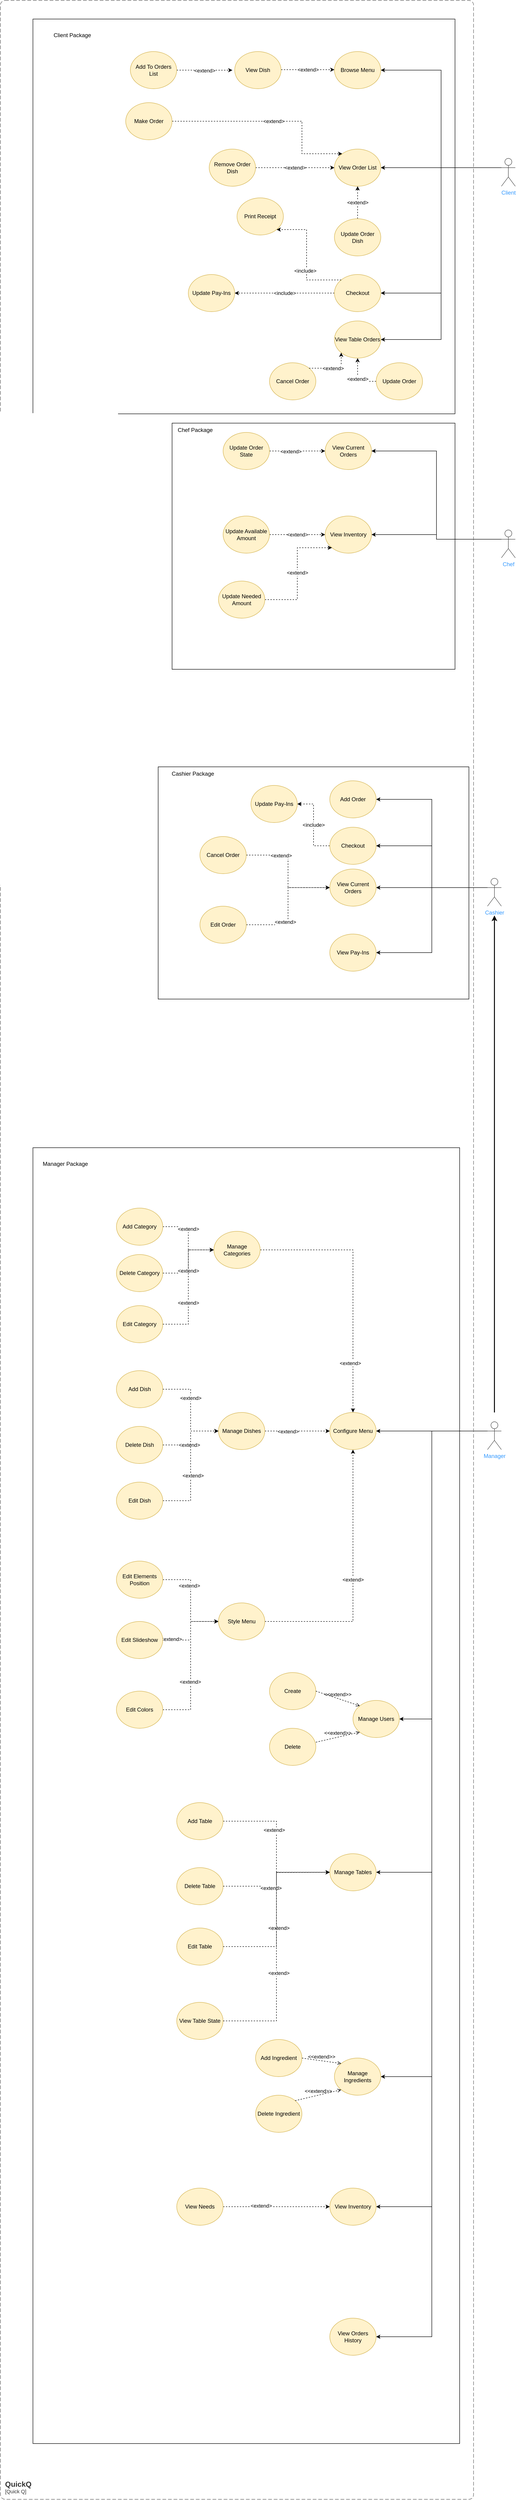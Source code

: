 <mxfile version="20.3.0" type="device"><diagram id="GGlXdn64GFRb3IZstyNL" name="Page-1"><mxGraphModel dx="2333" dy="3116" grid="1" gridSize="10" guides="1" tooltips="1" connect="1" arrows="1" fold="1" page="1" pageScale="1" pageWidth="850" pageHeight="1100" math="0" shadow="0"><root><mxCell id="0"/><mxCell id="1" parent="0"/><mxCell id="WwLU_MZluaqTvrNwPhHL-13" value="" style="rounded=0;whiteSpace=wrap;html=1;fillColor=#FFFFFF;gradientColor=none;" parent="1" vertex="1"><mxGeometry x="-380" y="-1820" width="910" height="850" as="geometry"/></mxCell><mxCell id="WwLU_MZluaqTvrNwPhHL-9" value="" style="rounded=0;whiteSpace=wrap;html=1;fillColor=#FFFFFF;gradientColor=none;" parent="1" vertex="1"><mxGeometry x="-80" y="-950" width="610" height="530" as="geometry"/></mxCell><mxCell id="WwLU_MZluaqTvrNwPhHL-7" value="" style="rounded=0;whiteSpace=wrap;html=1;fillColor=#FFFFFF;gradientColor=none;" parent="1" vertex="1"><mxGeometry x="-110" y="-210" width="670" height="500" as="geometry"/></mxCell><mxCell id="WwLU_MZluaqTvrNwPhHL-5" value="" style="rounded=0;whiteSpace=wrap;html=1;fillColor=#FFFFFF;gradientColor=none;" parent="1" vertex="1"><mxGeometry x="-380" y="610" width="920" height="2790" as="geometry"/></mxCell><mxCell id="jum-8sFKxYd1eR3w8ozA-5" style="edgeStyle=orthogonalEdgeStyle;rounded=0;orthogonalLoop=1;jettySize=auto;html=1;exitX=0;exitY=0.333;exitDx=0;exitDy=0;exitPerimeter=0;entryX=1;entryY=0.5;entryDx=0;entryDy=0;" parent="1" source="jum-8sFKxYd1eR3w8ozA-2" target="jum-8sFKxYd1eR3w8ozA-3" edge="1"><mxGeometry relative="1" as="geometry"/></mxCell><mxCell id="jum-8sFKxYd1eR3w8ozA-10" style="edgeStyle=orthogonalEdgeStyle;rounded=0;orthogonalLoop=1;jettySize=auto;html=1;exitX=0;exitY=0.333;exitDx=0;exitDy=0;exitPerimeter=0;fontColor=#000000;" parent="1" source="jum-8sFKxYd1eR3w8ozA-2" target="jum-8sFKxYd1eR3w8ozA-9" edge="1"><mxGeometry relative="1" as="geometry"><Array as="points"><mxPoint x="480" y="50"/><mxPoint x="480" y="190"/></Array></mxGeometry></mxCell><mxCell id="jum-8sFKxYd1eR3w8ozA-27" style="edgeStyle=orthogonalEdgeStyle;rounded=0;orthogonalLoop=1;jettySize=auto;html=1;exitX=0;exitY=0.333;exitDx=0;exitDy=0;exitPerimeter=0;entryX=1;entryY=0.5;entryDx=0;entryDy=0;fontColor=#000000;" parent="1" source="jum-8sFKxYd1eR3w8ozA-2" target="jum-8sFKxYd1eR3w8ozA-26" edge="1"><mxGeometry relative="1" as="geometry"><Array as="points"><mxPoint x="480" y="50"/><mxPoint x="480" y="-140"/></Array></mxGeometry></mxCell><mxCell id="ZQsWZpce4qvZl6UxC3JB-2" style="edgeStyle=orthogonalEdgeStyle;rounded=0;orthogonalLoop=1;jettySize=auto;html=1;exitX=0;exitY=0.333;exitDx=0;exitDy=0;exitPerimeter=0;entryX=1;entryY=0.5;entryDx=0;entryDy=0;" parent="1" source="jum-8sFKxYd1eR3w8ozA-2" target="ZQsWZpce4qvZl6UxC3JB-1" edge="1"><mxGeometry relative="1" as="geometry"/></mxCell><mxCell id="jum-8sFKxYd1eR3w8ozA-2" value="Cashier" style="shape=umlActor;verticalLabelPosition=bottom;verticalAlign=top;html=1;outlineConnect=0;fontColor=#3399FF;strokeColor=#4D4D4D;" parent="1" vertex="1"><mxGeometry x="600" y="30" width="30" height="60" as="geometry"/></mxCell><mxCell id="jum-8sFKxYd1eR3w8ozA-3" value="View Current Orders" style="ellipse;whiteSpace=wrap;html=1;fillColor=#fff2cc;strokeColor=#d6b656;fontColor=#000000;" parent="1" vertex="1"><mxGeometry x="260" y="10" width="100" height="80" as="geometry"/></mxCell><mxCell id="jum-8sFKxYd1eR3w8ozA-9" value="View Pay-Ins" style="ellipse;whiteSpace=wrap;html=1;fillColor=#fff2cc;strokeColor=#d6b656;fontColor=#000000;" parent="1" vertex="1"><mxGeometry x="260" y="150" width="100" height="80" as="geometry"/></mxCell><mxCell id="jum-8sFKxYd1eR3w8ozA-21" style="edgeStyle=orthogonalEdgeStyle;rounded=0;orthogonalLoop=1;jettySize=auto;html=1;exitX=1;exitY=0.5;exitDx=0;exitDy=0;dashed=1;fontColor=#3399FF;" parent="1" source="jum-8sFKxYd1eR3w8ozA-20" target="jum-8sFKxYd1eR3w8ozA-3" edge="1"><mxGeometry relative="1" as="geometry"/></mxCell><mxCell id="jum-8sFKxYd1eR3w8ozA-22" value="&amp;lt;extend&amp;gt;" style="edgeLabel;html=1;align=center;verticalAlign=middle;resizable=0;points=[];fontColor=#000000;" parent="jum-8sFKxYd1eR3w8ozA-21" vertex="1" connectable="0"><mxGeometry x="-0.278" y="5" relative="1" as="geometry"><mxPoint x="-20" as="offset"/></mxGeometry></mxCell><mxCell id="jum-8sFKxYd1eR3w8ozA-20" value="Cancel Order" style="ellipse;whiteSpace=wrap;html=1;fillColor=#fff2cc;strokeColor=#d6b656;fontColor=#000000;" parent="1" vertex="1"><mxGeometry x="-20" y="-60" width="100" height="80" as="geometry"/></mxCell><mxCell id="jum-8sFKxYd1eR3w8ozA-24" style="edgeStyle=orthogonalEdgeStyle;rounded=0;orthogonalLoop=1;jettySize=auto;html=1;exitX=1;exitY=0.5;exitDx=0;exitDy=0;entryX=0;entryY=0.5;entryDx=0;entryDy=0;dashed=1;fontColor=#000000;" parent="1" source="jum-8sFKxYd1eR3w8ozA-23" target="jum-8sFKxYd1eR3w8ozA-3" edge="1"><mxGeometry relative="1" as="geometry"/></mxCell><mxCell id="jum-8sFKxYd1eR3w8ozA-23" value="Edit Order" style="ellipse;whiteSpace=wrap;html=1;fillColor=#fff2cc;strokeColor=#d6b656;fontColor=#000000;" parent="1" vertex="1"><mxGeometry x="-20" y="90" width="100" height="80" as="geometry"/></mxCell><mxCell id="jum-8sFKxYd1eR3w8ozA-25" value="&amp;lt;extend&amp;gt;" style="edgeLabel;html=1;align=center;verticalAlign=middle;resizable=0;points=[];fontColor=#000000;" parent="1" vertex="1" connectable="0"><mxGeometry x="155" y="70" as="geometry"><mxPoint x="9" y="54" as="offset"/></mxGeometry></mxCell><mxCell id="jum-8sFKxYd1eR3w8ozA-26" value="Add Order" style="ellipse;whiteSpace=wrap;html=1;fillColor=#fff2cc;strokeColor=#d6b656;fontColor=#000000;" parent="1" vertex="1"><mxGeometry x="260" y="-180" width="100" height="80" as="geometry"/></mxCell><mxCell id="jum-8sFKxYd1eR3w8ozA-86" style="edgeStyle=orthogonalEdgeStyle;rounded=0;orthogonalLoop=1;jettySize=auto;html=1;fontColor=#000000;strokeWidth=2;" parent="1" edge="1"><mxGeometry relative="1" as="geometry"><mxPoint x="615" y="110" as="targetPoint"/><mxPoint x="615" y="1180" as="sourcePoint"/></mxGeometry></mxCell><mxCell id="5KErLPdVP8ReW7ZGvrdc-68" style="edgeStyle=orthogonalEdgeStyle;rounded=0;orthogonalLoop=1;jettySize=auto;html=1;exitX=0;exitY=0.333;exitDx=0;exitDy=0;exitPerimeter=0;entryX=1;entryY=0.5;entryDx=0;entryDy=0;" parent="1" source="jum-8sFKxYd1eR3w8ozA-72" target="5KErLPdVP8ReW7ZGvrdc-1" edge="1"><mxGeometry relative="1" as="geometry"/></mxCell><mxCell id="MAP9ugzPwizy4Z15jcOb-13" style="edgeStyle=orthogonalEdgeStyle;rounded=0;orthogonalLoop=1;jettySize=auto;html=1;exitX=0;exitY=0.333;exitDx=0;exitDy=0;exitPerimeter=0;entryX=1;entryY=0.5;entryDx=0;entryDy=0;strokeWidth=1;" parent="1" source="jum-8sFKxYd1eR3w8ozA-72" target="MAP9ugzPwizy4Z15jcOb-1" edge="1"><mxGeometry relative="1" as="geometry"/></mxCell><mxCell id="7p4SCDjq-cVQXdKuNtYs-31" style="edgeStyle=orthogonalEdgeStyle;rounded=0;orthogonalLoop=1;jettySize=auto;html=1;exitX=0;exitY=0.333;exitDx=0;exitDy=0;exitPerimeter=0;entryX=1;entryY=0.5;entryDx=0;entryDy=0;strokeWidth=1;" parent="1" source="jum-8sFKxYd1eR3w8ozA-72" target="7p4SCDjq-cVQXdKuNtYs-30" edge="1"><mxGeometry relative="1" as="geometry"/></mxCell><mxCell id="7p4SCDjq-cVQXdKuNtYs-44" style="edgeStyle=orthogonalEdgeStyle;rounded=0;orthogonalLoop=1;jettySize=auto;html=1;exitX=0;exitY=0.333;exitDx=0;exitDy=0;exitPerimeter=0;entryX=1;entryY=0.5;entryDx=0;entryDy=0;strokeWidth=1;" parent="1" source="jum-8sFKxYd1eR3w8ozA-72" target="7p4SCDjq-cVQXdKuNtYs-43" edge="1"><mxGeometry relative="1" as="geometry"/></mxCell><mxCell id="7RV6deQIh257f3K097D4-4" style="edgeStyle=orthogonalEdgeStyle;rounded=0;orthogonalLoop=1;jettySize=auto;html=1;exitX=0;exitY=0.333;exitDx=0;exitDy=0;exitPerimeter=0;entryX=1;entryY=0.5;entryDx=0;entryDy=0;" parent="1" source="jum-8sFKxYd1eR3w8ozA-72" target="7RV6deQIh257f3K097D4-1" edge="1"><mxGeometry relative="1" as="geometry"><Array as="points"><mxPoint x="480" y="1220"/><mxPoint x="480" y="1840"/></Array></mxGeometry></mxCell><mxCell id="mv-gU7e_ohFEfas5fL80-2" style="edgeStyle=orthogonalEdgeStyle;rounded=0;orthogonalLoop=1;jettySize=auto;html=1;exitX=0;exitY=0.333;exitDx=0;exitDy=0;exitPerimeter=0;entryX=1;entryY=0.5;entryDx=0;entryDy=0;" parent="1" source="jum-8sFKxYd1eR3w8ozA-72" target="mv-gU7e_ohFEfas5fL80-1" edge="1"><mxGeometry relative="1" as="geometry"><Array as="points"><mxPoint x="480" y="1220"/><mxPoint x="480" y="2610"/></Array></mxGeometry></mxCell><mxCell id="jum-8sFKxYd1eR3w8ozA-72" value="Manager" style="shape=umlActor;verticalLabelPosition=bottom;verticalAlign=top;html=1;outlineConnect=0;fontColor=#3399FF;strokeColor=#4D4D4D;" parent="1" vertex="1"><mxGeometry x="600" y="1200" width="30" height="60" as="geometry"/></mxCell><mxCell id="5KErLPdVP8ReW7ZGvrdc-1" value="Configure Menu" style="ellipse;whiteSpace=wrap;html=1;fillColor=#fff2cc;strokeColor=#d6b656;fontColor=#000000;" parent="1" vertex="1"><mxGeometry x="260" y="1180" width="100" height="80" as="geometry"/></mxCell><mxCell id="5KErLPdVP8ReW7ZGvrdc-71" style="edgeStyle=orthogonalEdgeStyle;rounded=0;orthogonalLoop=1;jettySize=auto;html=1;exitX=1;exitY=0.5;exitDx=0;exitDy=0;entryX=0.5;entryY=0;entryDx=0;entryDy=0;dashed=1;" parent="1" source="5KErLPdVP8ReW7ZGvrdc-3" target="5KErLPdVP8ReW7ZGvrdc-1" edge="1"><mxGeometry relative="1" as="geometry"/></mxCell><mxCell id="5KErLPdVP8ReW7ZGvrdc-73" value="&amp;lt;extend&amp;gt;" style="edgeLabel;html=1;align=center;verticalAlign=middle;resizable=0;points=[];" parent="5KErLPdVP8ReW7ZGvrdc-71" vertex="1" connectable="0"><mxGeometry x="0.616" y="-6" relative="1" as="geometry"><mxPoint y="-1" as="offset"/></mxGeometry></mxCell><mxCell id="5KErLPdVP8ReW7ZGvrdc-3" value="Manage Categories" style="ellipse;whiteSpace=wrap;html=1;fillColor=#fff2cc;strokeColor=#d6b656;fontColor=#000000;" parent="1" vertex="1"><mxGeometry x="10" y="790" width="100" height="80" as="geometry"/></mxCell><mxCell id="5KErLPdVP8ReW7ZGvrdc-13" style="edgeStyle=orthogonalEdgeStyle;rounded=0;orthogonalLoop=1;jettySize=auto;html=1;exitX=1;exitY=0.5;exitDx=0;exitDy=0;dashed=1;" parent="1" source="5KErLPdVP8ReW7ZGvrdc-7" target="5KErLPdVP8ReW7ZGvrdc-3" edge="1"><mxGeometry relative="1" as="geometry"/></mxCell><mxCell id="5KErLPdVP8ReW7ZGvrdc-14" value="&amp;lt;extend&amp;gt;" style="edgeLabel;html=1;align=center;verticalAlign=middle;resizable=0;points=[];" parent="5KErLPdVP8ReW7ZGvrdc-13" vertex="1" connectable="0"><mxGeometry x="-0.247" relative="1" as="geometry"><mxPoint as="offset"/></mxGeometry></mxCell><mxCell id="5KErLPdVP8ReW7ZGvrdc-7" value="Add Category" style="ellipse;whiteSpace=wrap;html=1;fillColor=#fff2cc;strokeColor=#d6b656;fontColor=#000000;" parent="1" vertex="1"><mxGeometry x="-200" y="740" width="100" height="80" as="geometry"/></mxCell><mxCell id="5KErLPdVP8ReW7ZGvrdc-8" value="Delete Category" style="ellipse;whiteSpace=wrap;html=1;fillColor=#fff2cc;strokeColor=#d6b656;fontColor=#000000;" parent="1" vertex="1"><mxGeometry x="-200" y="840" width="100" height="80" as="geometry"/></mxCell><mxCell id="5KErLPdVP8ReW7ZGvrdc-10" value="Edit Category" style="ellipse;whiteSpace=wrap;html=1;fillColor=#fff2cc;strokeColor=#d6b656;fontColor=#000000;" parent="1" vertex="1"><mxGeometry x="-200" y="950" width="100" height="80" as="geometry"/></mxCell><mxCell id="5KErLPdVP8ReW7ZGvrdc-15" style="edgeStyle=orthogonalEdgeStyle;rounded=0;orthogonalLoop=1;jettySize=auto;html=1;exitX=1;exitY=0.5;exitDx=0;exitDy=0;dashed=1;entryX=0;entryY=0.5;entryDx=0;entryDy=0;" parent="1" source="5KErLPdVP8ReW7ZGvrdc-8" target="5KErLPdVP8ReW7ZGvrdc-3" edge="1"><mxGeometry relative="1" as="geometry"><mxPoint x="-90" y="790" as="sourcePoint"/><mxPoint x="20" y="840" as="targetPoint"/></mxGeometry></mxCell><mxCell id="5KErLPdVP8ReW7ZGvrdc-16" value="&amp;lt;extend&amp;gt;" style="edgeLabel;html=1;align=center;verticalAlign=middle;resizable=0;points=[];" parent="5KErLPdVP8ReW7ZGvrdc-15" vertex="1" connectable="0"><mxGeometry x="-0.247" relative="1" as="geometry"><mxPoint as="offset"/></mxGeometry></mxCell><mxCell id="5KErLPdVP8ReW7ZGvrdc-18" style="edgeStyle=orthogonalEdgeStyle;rounded=0;orthogonalLoop=1;jettySize=auto;html=1;exitX=1;exitY=0.5;exitDx=0;exitDy=0;dashed=1;entryX=0;entryY=0.5;entryDx=0;entryDy=0;" parent="1" source="5KErLPdVP8ReW7ZGvrdc-10" target="5KErLPdVP8ReW7ZGvrdc-3" edge="1"><mxGeometry relative="1" as="geometry"><mxPoint x="-90" y="890" as="sourcePoint"/><mxPoint x="20" y="840" as="targetPoint"/></mxGeometry></mxCell><mxCell id="5KErLPdVP8ReW7ZGvrdc-19" value="&amp;lt;extend&amp;gt;" style="edgeLabel;html=1;align=center;verticalAlign=middle;resizable=0;points=[];" parent="5KErLPdVP8ReW7ZGvrdc-18" vertex="1" connectable="0"><mxGeometry x="-0.247" relative="1" as="geometry"><mxPoint as="offset"/></mxGeometry></mxCell><mxCell id="5KErLPdVP8ReW7ZGvrdc-72" style="edgeStyle=orthogonalEdgeStyle;rounded=0;orthogonalLoop=1;jettySize=auto;html=1;exitX=1;exitY=0.5;exitDx=0;exitDy=0;entryX=0;entryY=0.5;entryDx=0;entryDy=0;dashed=1;" parent="1" source="5KErLPdVP8ReW7ZGvrdc-20" target="5KErLPdVP8ReW7ZGvrdc-1" edge="1"><mxGeometry relative="1" as="geometry"/></mxCell><mxCell id="5KErLPdVP8ReW7ZGvrdc-74" value="&amp;lt;extend&amp;gt;" style="edgeLabel;html=1;align=center;verticalAlign=middle;resizable=0;points=[];" parent="5KErLPdVP8ReW7ZGvrdc-72" vertex="1" connectable="0"><mxGeometry x="-0.271" y="-1" relative="1" as="geometry"><mxPoint x="-1" as="offset"/></mxGeometry></mxCell><mxCell id="5KErLPdVP8ReW7ZGvrdc-20" value="Manage Dishes" style="ellipse;whiteSpace=wrap;html=1;fillColor=#fff2cc;strokeColor=#d6b656;fontColor=#000000;" parent="1" vertex="1"><mxGeometry x="20" y="1180" width="100" height="80" as="geometry"/></mxCell><mxCell id="5KErLPdVP8ReW7ZGvrdc-24" value="Add Dish" style="ellipse;whiteSpace=wrap;html=1;fillColor=#fff2cc;strokeColor=#d6b656;fontColor=#000000;" parent="1" vertex="1"><mxGeometry x="-200" y="1090" width="100" height="80" as="geometry"/></mxCell><mxCell id="5KErLPdVP8ReW7ZGvrdc-26" style="edgeStyle=orthogonalEdgeStyle;rounded=0;orthogonalLoop=1;jettySize=auto;html=1;dashed=1;entryX=0;entryY=0.5;entryDx=0;entryDy=0;" parent="1" source="5KErLPdVP8ReW7ZGvrdc-24" target="5KErLPdVP8ReW7ZGvrdc-20" edge="1"><mxGeometry relative="1" as="geometry"><mxPoint x="-90" y="1000" as="sourcePoint"/><mxPoint x="20" y="840" as="targetPoint"/></mxGeometry></mxCell><mxCell id="5KErLPdVP8ReW7ZGvrdc-27" value="&amp;lt;extend&amp;gt;" style="edgeLabel;html=1;align=center;verticalAlign=middle;resizable=0;points=[];" parent="5KErLPdVP8ReW7ZGvrdc-26" vertex="1" connectable="0"><mxGeometry x="-0.247" relative="1" as="geometry"><mxPoint as="offset"/></mxGeometry></mxCell><mxCell id="5KErLPdVP8ReW7ZGvrdc-31" value="Delete Dish" style="ellipse;whiteSpace=wrap;html=1;fillColor=#fff2cc;strokeColor=#d6b656;fontColor=#000000;" parent="1" vertex="1"><mxGeometry x="-200" y="1210" width="100" height="80" as="geometry"/></mxCell><mxCell id="5KErLPdVP8ReW7ZGvrdc-32" style="edgeStyle=orthogonalEdgeStyle;rounded=0;orthogonalLoop=1;jettySize=auto;html=1;dashed=1;entryX=0;entryY=0.5;entryDx=0;entryDy=0;exitX=1;exitY=0.5;exitDx=0;exitDy=0;" parent="1" source="5KErLPdVP8ReW7ZGvrdc-31" target="5KErLPdVP8ReW7ZGvrdc-20" edge="1"><mxGeometry relative="1" as="geometry"><mxPoint x="-90.0" y="1140.059" as="sourcePoint"/><mxPoint x="20" y="1200" as="targetPoint"/></mxGeometry></mxCell><mxCell id="5KErLPdVP8ReW7ZGvrdc-33" value="&amp;lt;extend&amp;gt;" style="edgeLabel;html=1;align=center;verticalAlign=middle;resizable=0;points=[];" parent="5KErLPdVP8ReW7ZGvrdc-32" vertex="1" connectable="0"><mxGeometry x="-0.247" relative="1" as="geometry"><mxPoint as="offset"/></mxGeometry></mxCell><mxCell id="5KErLPdVP8ReW7ZGvrdc-58" style="edgeStyle=orthogonalEdgeStyle;rounded=0;orthogonalLoop=1;jettySize=auto;html=1;exitX=1;exitY=0.5;exitDx=0;exitDy=0;entryX=0;entryY=0.5;entryDx=0;entryDy=0;dashed=1;" parent="1" source="5KErLPdVP8ReW7ZGvrdc-36" target="5KErLPdVP8ReW7ZGvrdc-20" edge="1"><mxGeometry relative="1" as="geometry"/></mxCell><mxCell id="5KErLPdVP8ReW7ZGvrdc-59" value="&amp;lt;extend&amp;gt;" style="edgeLabel;html=1;align=center;verticalAlign=middle;resizable=0;points=[];" parent="5KErLPdVP8ReW7ZGvrdc-58" vertex="1" connectable="0"><mxGeometry x="-0.147" y="-5" relative="1" as="geometry"><mxPoint y="1" as="offset"/></mxGeometry></mxCell><mxCell id="5KErLPdVP8ReW7ZGvrdc-36" value="Edit Dish" style="ellipse;whiteSpace=wrap;html=1;fillColor=#fff2cc;strokeColor=#d6b656;fontColor=#000000;" parent="1" vertex="1"><mxGeometry x="-200" y="1330" width="100" height="80" as="geometry"/></mxCell><mxCell id="MAP9ugzPwizy4Z15jcOb-10" style="edgeStyle=orthogonalEdgeStyle;rounded=0;orthogonalLoop=1;jettySize=auto;html=1;exitX=1;exitY=0.5;exitDx=0;exitDy=0;entryX=0;entryY=0.5;entryDx=0;entryDy=0;dashed=1;strokeWidth=1;" parent="1" source="5KErLPdVP8ReW7ZGvrdc-45" target="5KErLPdVP8ReW7ZGvrdc-79" edge="1"><mxGeometry relative="1" as="geometry"/></mxCell><mxCell id="MAP9ugzPwizy4Z15jcOb-11" value="&amp;lt;extend&amp;gt;" style="edgeLabel;html=1;align=center;verticalAlign=middle;resizable=0;points=[];" parent="MAP9ugzPwizy4Z15jcOb-10" vertex="1" connectable="0"><mxGeometry x="-0.226" y="1" relative="1" as="geometry"><mxPoint as="offset"/></mxGeometry></mxCell><mxCell id="5KErLPdVP8ReW7ZGvrdc-45" value="Edit Colors" style="ellipse;whiteSpace=wrap;html=1;fillColor=#fff2cc;strokeColor=#d6b656;fontColor=#000000;" parent="1" vertex="1"><mxGeometry x="-200" y="1780" width="100" height="80" as="geometry"/></mxCell><mxCell id="MAP9ugzPwizy4Z15jcOb-7" style="edgeStyle=orthogonalEdgeStyle;rounded=0;orthogonalLoop=1;jettySize=auto;html=1;exitX=1;exitY=0.5;exitDx=0;exitDy=0;entryX=0;entryY=0.5;entryDx=0;entryDy=0;strokeWidth=1;dashed=1;" parent="1" source="5KErLPdVP8ReW7ZGvrdc-48" target="5KErLPdVP8ReW7ZGvrdc-79" edge="1"><mxGeometry relative="1" as="geometry"/></mxCell><mxCell id="MAP9ugzPwizy4Z15jcOb-8" value="&amp;lt;extend&amp;gt;" style="edgeLabel;html=1;align=center;verticalAlign=middle;resizable=0;points=[];" parent="MAP9ugzPwizy4Z15jcOb-7" vertex="1" connectable="0"><mxGeometry x="-0.305" y="-3" relative="1" as="geometry"><mxPoint as="offset"/></mxGeometry></mxCell><mxCell id="5KErLPdVP8ReW7ZGvrdc-48" value="Edit Elements Position" style="ellipse;whiteSpace=wrap;html=1;fillColor=#fff2cc;strokeColor=#d6b656;fontColor=#000000;" parent="1" vertex="1"><mxGeometry x="-200" y="1500" width="100" height="80" as="geometry"/></mxCell><mxCell id="MAP9ugzPwizy4Z15jcOb-9" style="edgeStyle=orthogonalEdgeStyle;rounded=0;orthogonalLoop=1;jettySize=auto;html=1;exitX=1;exitY=0.5;exitDx=0;exitDy=0;entryX=0;entryY=0.5;entryDx=0;entryDy=0;dashed=1;strokeWidth=1;" parent="1" source="5KErLPdVP8ReW7ZGvrdc-50" target="5KErLPdVP8ReW7ZGvrdc-79" edge="1"><mxGeometry relative="1" as="geometry"/></mxCell><mxCell id="MAP9ugzPwizy4Z15jcOb-12" value="&amp;lt;extend&amp;gt;" style="edgeLabel;html=1;align=center;verticalAlign=middle;resizable=0;points=[];" parent="MAP9ugzPwizy4Z15jcOb-9" vertex="1" connectable="0"><mxGeometry x="-0.787" y="2" relative="1" as="geometry"><mxPoint x="1" as="offset"/></mxGeometry></mxCell><mxCell id="5KErLPdVP8ReW7ZGvrdc-50" value="Edit Slideshow" style="ellipse;whiteSpace=wrap;html=1;fillColor=#fff2cc;strokeColor=#d6b656;fontColor=#000000;" parent="1" vertex="1"><mxGeometry x="-200" y="1630" width="100" height="80" as="geometry"/></mxCell><mxCell id="5KErLPdVP8ReW7ZGvrdc-80" value="&amp;lt;extend&amp;gt;" style="edgeStyle=orthogonalEdgeStyle;rounded=0;orthogonalLoop=1;jettySize=auto;html=1;exitX=1;exitY=0.5;exitDx=0;exitDy=0;entryX=0.5;entryY=1;entryDx=0;entryDy=0;dashed=1;" parent="1" source="5KErLPdVP8ReW7ZGvrdc-79" target="5KErLPdVP8ReW7ZGvrdc-1" edge="1"><mxGeometry relative="1" as="geometry"/></mxCell><mxCell id="5KErLPdVP8ReW7ZGvrdc-79" value="Style Menu" style="ellipse;whiteSpace=wrap;html=1;fillColor=#fff2cc;strokeColor=#d6b656;fontColor=#000000;" parent="1" vertex="1"><mxGeometry x="20" y="1590" width="100" height="80" as="geometry"/></mxCell><mxCell id="MAP9ugzPwizy4Z15jcOb-1" value="Manage Tables" style="ellipse;whiteSpace=wrap;html=1;fillColor=#fff2cc;strokeColor=#d6b656;fontColor=#000000;" parent="1" vertex="1"><mxGeometry x="260" y="2130" width="100" height="80" as="geometry"/></mxCell><mxCell id="MAP9ugzPwizy4Z15jcOb-18" style="edgeStyle=orthogonalEdgeStyle;rounded=0;orthogonalLoop=1;jettySize=auto;html=1;exitX=1;exitY=0.5;exitDx=0;exitDy=0;entryX=0;entryY=0.5;entryDx=0;entryDy=0;strokeWidth=1;dashed=1;" parent="1" source="MAP9ugzPwizy4Z15jcOb-14" target="MAP9ugzPwizy4Z15jcOb-1" edge="1"><mxGeometry relative="1" as="geometry"/></mxCell><mxCell id="MAP9ugzPwizy4Z15jcOb-19" value="&amp;lt;extend&amp;gt;" style="edgeLabel;html=1;align=center;verticalAlign=middle;resizable=0;points=[];" parent="MAP9ugzPwizy4Z15jcOb-18" vertex="1" connectable="0"><mxGeometry x="-0.21" y="-5" relative="1" as="geometry"><mxPoint y="-1" as="offset"/></mxGeometry></mxCell><mxCell id="MAP9ugzPwizy4Z15jcOb-14" value="Add Table" style="ellipse;whiteSpace=wrap;html=1;fillColor=#fff2cc;strokeColor=#d6b656;fontColor=#000000;" parent="1" vertex="1"><mxGeometry x="-70" y="2020" width="100" height="80" as="geometry"/></mxCell><mxCell id="MAP9ugzPwizy4Z15jcOb-15" value="Delete Table" style="ellipse;whiteSpace=wrap;html=1;fillColor=#fff2cc;strokeColor=#d6b656;fontColor=#000000;" parent="1" vertex="1"><mxGeometry x="-70" y="2160" width="100" height="80" as="geometry"/></mxCell><mxCell id="MAP9ugzPwizy4Z15jcOb-16" value="Edit Table" style="ellipse;whiteSpace=wrap;html=1;fillColor=#fff2cc;strokeColor=#d6b656;fontColor=#000000;" parent="1" vertex="1"><mxGeometry x="-70" y="2290" width="100" height="80" as="geometry"/></mxCell><mxCell id="MAP9ugzPwizy4Z15jcOb-17" value="View Table State" style="ellipse;whiteSpace=wrap;html=1;fillColor=#fff2cc;strokeColor=#d6b656;fontColor=#000000;" parent="1" vertex="1"><mxGeometry x="-70" y="2450" width="100" height="80" as="geometry"/></mxCell><mxCell id="MAP9ugzPwizy4Z15jcOb-20" style="edgeStyle=orthogonalEdgeStyle;rounded=0;orthogonalLoop=1;jettySize=auto;html=1;exitX=1;exitY=0.5;exitDx=0;exitDy=0;strokeWidth=1;dashed=1;" parent="1" source="MAP9ugzPwizy4Z15jcOb-15" edge="1"><mxGeometry relative="1" as="geometry"><mxPoint x="40" y="2070" as="sourcePoint"/><mxPoint x="260" y="2170" as="targetPoint"/></mxGeometry></mxCell><mxCell id="MAP9ugzPwizy4Z15jcOb-21" value="&amp;lt;extend&amp;gt;" style="edgeLabel;html=1;align=center;verticalAlign=middle;resizable=0;points=[];" parent="MAP9ugzPwizy4Z15jcOb-20" vertex="1" connectable="0"><mxGeometry x="-0.21" y="-5" relative="1" as="geometry"><mxPoint y="-1" as="offset"/></mxGeometry></mxCell><mxCell id="MAP9ugzPwizy4Z15jcOb-22" style="edgeStyle=orthogonalEdgeStyle;rounded=0;orthogonalLoop=1;jettySize=auto;html=1;exitX=1;exitY=0.5;exitDx=0;exitDy=0;entryX=0;entryY=0.5;entryDx=0;entryDy=0;strokeWidth=1;dashed=1;" parent="1" source="MAP9ugzPwizy4Z15jcOb-16" target="MAP9ugzPwizy4Z15jcOb-1" edge="1"><mxGeometry relative="1" as="geometry"><mxPoint x="50" y="2080" as="sourcePoint"/><mxPoint x="280.0" y="2190" as="targetPoint"/></mxGeometry></mxCell><mxCell id="MAP9ugzPwizy4Z15jcOb-23" value="&amp;lt;extend&amp;gt;" style="edgeLabel;html=1;align=center;verticalAlign=middle;resizable=0;points=[];" parent="MAP9ugzPwizy4Z15jcOb-22" vertex="1" connectable="0"><mxGeometry x="-0.21" y="-5" relative="1" as="geometry"><mxPoint y="-1" as="offset"/></mxGeometry></mxCell><mxCell id="MAP9ugzPwizy4Z15jcOb-24" style="edgeStyle=orthogonalEdgeStyle;rounded=0;orthogonalLoop=1;jettySize=auto;html=1;exitX=1;exitY=0.5;exitDx=0;exitDy=0;entryX=0;entryY=0.5;entryDx=0;entryDy=0;strokeWidth=1;dashed=1;" parent="1" source="MAP9ugzPwizy4Z15jcOb-17" target="MAP9ugzPwizy4Z15jcOb-1" edge="1"><mxGeometry relative="1" as="geometry"><mxPoint x="60" y="2090" as="sourcePoint"/><mxPoint x="290.0" y="2200" as="targetPoint"/></mxGeometry></mxCell><mxCell id="MAP9ugzPwizy4Z15jcOb-25" value="&amp;lt;extend&amp;gt;" style="edgeLabel;html=1;align=center;verticalAlign=middle;resizable=0;points=[];" parent="MAP9ugzPwizy4Z15jcOb-24" vertex="1" connectable="0"><mxGeometry x="-0.21" y="-5" relative="1" as="geometry"><mxPoint y="-1" as="offset"/></mxGeometry></mxCell><mxCell id="7p4SCDjq-cVQXdKuNtYs-30" value="View Inventory" style="ellipse;whiteSpace=wrap;html=1;fillColor=#fff2cc;strokeColor=#d6b656;fontColor=#000000;" parent="1" vertex="1"><mxGeometry x="260" y="2850" width="100" height="80" as="geometry"/></mxCell><mxCell id="7p4SCDjq-cVQXdKuNtYs-38" style="edgeStyle=orthogonalEdgeStyle;rounded=0;orthogonalLoop=1;jettySize=auto;html=1;exitX=1;exitY=0.5;exitDx=0;exitDy=0;entryX=0;entryY=0.5;entryDx=0;entryDy=0;dashed=1;strokeWidth=1;" parent="1" source="7p4SCDjq-cVQXdKuNtYs-32" target="7p4SCDjq-cVQXdKuNtYs-30" edge="1"><mxGeometry relative="1" as="geometry"/></mxCell><mxCell id="7p4SCDjq-cVQXdKuNtYs-39" value="&amp;lt;extend&amp;gt;" style="edgeLabel;html=1;align=center;verticalAlign=middle;resizable=0;points=[];" parent="7p4SCDjq-cVQXdKuNtYs-38" vertex="1" connectable="0"><mxGeometry x="-0.287" y="2" relative="1" as="geometry"><mxPoint as="offset"/></mxGeometry></mxCell><mxCell id="7p4SCDjq-cVQXdKuNtYs-32" value="View Needs" style="ellipse;whiteSpace=wrap;html=1;fillColor=#fff2cc;strokeColor=#d6b656;fontColor=#000000;" parent="1" vertex="1"><mxGeometry x="-70" y="2850" width="100" height="80" as="geometry"/></mxCell><mxCell id="7p4SCDjq-cVQXdKuNtYs-43" value="View Orders History" style="ellipse;whiteSpace=wrap;html=1;fillColor=#fff2cc;strokeColor=#d6b656;fontColor=#000000;" parent="1" vertex="1"><mxGeometry x="260" y="3130" width="100" height="80" as="geometry"/></mxCell><mxCell id="7p4SCDjq-cVQXdKuNtYs-56" style="edgeStyle=orthogonalEdgeStyle;rounded=0;orthogonalLoop=1;jettySize=auto;html=1;exitX=0;exitY=0.333;exitDx=0;exitDy=0;exitPerimeter=0;entryX=1;entryY=0.5;entryDx=0;entryDy=0;strokeWidth=1;" parent="1" source="7p4SCDjq-cVQXdKuNtYs-45" target="7p4SCDjq-cVQXdKuNtYs-49" edge="1"><mxGeometry relative="1" as="geometry"/></mxCell><mxCell id="7p4SCDjq-cVQXdKuNtYs-61" style="edgeStyle=orthogonalEdgeStyle;rounded=0;orthogonalLoop=1;jettySize=auto;html=1;exitX=0;exitY=0.333;exitDx=0;exitDy=0;exitPerimeter=0;strokeWidth=1;" parent="1" source="7p4SCDjq-cVQXdKuNtYs-45" target="7p4SCDjq-cVQXdKuNtYs-60" edge="1"><mxGeometry relative="1" as="geometry"/></mxCell><mxCell id="7p4SCDjq-cVQXdKuNtYs-45" value="Chef" style="shape=umlActor;verticalLabelPosition=bottom;verticalAlign=top;html=1;outlineConnect=0;fontColor=#3399FF;strokeColor=#4D4D4D;" parent="1" vertex="1"><mxGeometry x="630" y="-720" width="30" height="60" as="geometry"/></mxCell><mxCell id="7p4SCDjq-cVQXdKuNtYs-49" value="View Current Orders" style="ellipse;whiteSpace=wrap;html=1;fillColor=#fff2cc;strokeColor=#d6b656;fontColor=#000000;" parent="1" vertex="1"><mxGeometry x="250" y="-930" width="100" height="80" as="geometry"/></mxCell><mxCell id="7p4SCDjq-cVQXdKuNtYs-58" style="edgeStyle=orthogonalEdgeStyle;rounded=0;orthogonalLoop=1;jettySize=auto;html=1;exitX=1;exitY=0.5;exitDx=0;exitDy=0;entryX=0;entryY=0.5;entryDx=0;entryDy=0;strokeWidth=1;dashed=1;" parent="1" source="7p4SCDjq-cVQXdKuNtYs-57" target="7p4SCDjq-cVQXdKuNtYs-49" edge="1"><mxGeometry relative="1" as="geometry"/></mxCell><mxCell id="7p4SCDjq-cVQXdKuNtYs-59" value="&amp;lt;extend&amp;gt;" style="edgeLabel;html=1;align=center;verticalAlign=middle;resizable=0;points=[];" parent="7p4SCDjq-cVQXdKuNtYs-58" vertex="1" connectable="0"><mxGeometry x="-0.235" y="-1" relative="1" as="geometry"><mxPoint as="offset"/></mxGeometry></mxCell><mxCell id="7p4SCDjq-cVQXdKuNtYs-57" value="Update Order State" style="ellipse;whiteSpace=wrap;html=1;fillColor=#fff2cc;strokeColor=#d6b656;fontColor=#000000;" parent="1" vertex="1"><mxGeometry x="30" y="-930" width="100" height="80" as="geometry"/></mxCell><mxCell id="7p4SCDjq-cVQXdKuNtYs-60" value="View Inventory" style="ellipse;whiteSpace=wrap;html=1;fillColor=#fff2cc;strokeColor=#d6b656;fontColor=#000000;" parent="1" vertex="1"><mxGeometry x="250" y="-750" width="100" height="80" as="geometry"/></mxCell><mxCell id="7p4SCDjq-cVQXdKuNtYs-64" value="&amp;lt;extend&amp;gt;" style="edgeStyle=orthogonalEdgeStyle;rounded=0;orthogonalLoop=1;jettySize=auto;html=1;exitX=1;exitY=0.5;exitDx=0;exitDy=0;strokeWidth=1;dashed=1;" parent="1" source="7p4SCDjq-cVQXdKuNtYs-62" target="7p4SCDjq-cVQXdKuNtYs-60" edge="1"><mxGeometry relative="1" as="geometry"/></mxCell><mxCell id="7p4SCDjq-cVQXdKuNtYs-62" value="Update Available Amount" style="ellipse;whiteSpace=wrap;html=1;fillColor=#fff2cc;strokeColor=#d6b656;fontColor=#000000;" parent="1" vertex="1"><mxGeometry x="30" y="-750" width="100" height="80" as="geometry"/></mxCell><mxCell id="7p4SCDjq-cVQXdKuNtYs-75" style="edgeStyle=orthogonalEdgeStyle;rounded=0;orthogonalLoop=1;jettySize=auto;html=1;exitX=0;exitY=0.333;exitDx=0;exitDy=0;exitPerimeter=0;entryX=1;entryY=0.5;entryDx=0;entryDy=0;strokeWidth=1;" parent="1" source="7p4SCDjq-cVQXdKuNtYs-77" target="7p4SCDjq-cVQXdKuNtYs-78" edge="1"><mxGeometry relative="1" as="geometry"/></mxCell><mxCell id="7p4SCDjq-cVQXdKuNtYs-98" style="edgeStyle=orthogonalEdgeStyle;rounded=0;orthogonalLoop=1;jettySize=auto;html=1;exitX=0;exitY=0.333;exitDx=0;exitDy=0;exitPerimeter=0;strokeWidth=1;" parent="1" source="7p4SCDjq-cVQXdKuNtYs-77" target="7p4SCDjq-cVQXdKuNtYs-97" edge="1"><mxGeometry relative="1" as="geometry"/></mxCell><mxCell id="7p4SCDjq-cVQXdKuNtYs-103" style="edgeStyle=orthogonalEdgeStyle;rounded=0;orthogonalLoop=1;jettySize=auto;html=1;exitX=0;exitY=0.333;exitDx=0;exitDy=0;exitPerimeter=0;entryX=1;entryY=0.5;entryDx=0;entryDy=0;strokeWidth=1;" parent="1" source="7p4SCDjq-cVQXdKuNtYs-77" target="7p4SCDjq-cVQXdKuNtYs-102" edge="1"><mxGeometry relative="1" as="geometry"/></mxCell><mxCell id="cyq8-XPyF3A_2p8lP5Kh-5" style="edgeStyle=orthogonalEdgeStyle;rounded=0;orthogonalLoop=1;jettySize=auto;html=1;exitX=0;exitY=0.333;exitDx=0;exitDy=0;exitPerimeter=0;entryX=1;entryY=0.5;entryDx=0;entryDy=0;" parent="1" source="7p4SCDjq-cVQXdKuNtYs-77" target="cyq8-XPyF3A_2p8lP5Kh-4" edge="1"><mxGeometry relative="1" as="geometry"/></mxCell><mxCell id="7p4SCDjq-cVQXdKuNtYs-77" value="Client" style="shape=umlActor;verticalLabelPosition=bottom;verticalAlign=top;html=1;outlineConnect=0;fontColor=#3399FF;strokeColor=#4D4D4D;" parent="1" vertex="1"><mxGeometry x="630" y="-1520" width="30" height="60" as="geometry"/></mxCell><mxCell id="7p4SCDjq-cVQXdKuNtYs-78" value="Browse Menu" style="ellipse;whiteSpace=wrap;html=1;fillColor=#fff2cc;strokeColor=#d6b656;fontColor=#000000;" parent="1" vertex="1"><mxGeometry x="270" y="-1750" width="100" height="80" as="geometry"/></mxCell><mxCell id="7p4SCDjq-cVQXdKuNtYs-89" value="&amp;lt;extend&amp;gt;" style="edgeStyle=orthogonalEdgeStyle;rounded=0;orthogonalLoop=1;jettySize=auto;html=1;exitX=1;exitY=0.5;exitDx=0;exitDy=0;dashed=1;strokeWidth=1;" parent="1" edge="1"><mxGeometry relative="1" as="geometry"><mxPoint x="155.0" y="-1711" as="sourcePoint"/><mxPoint x="270" y="-1711" as="targetPoint"/></mxGeometry></mxCell><mxCell id="7p4SCDjq-cVQXdKuNtYs-88" value="View Dish" style="ellipse;whiteSpace=wrap;html=1;fillColor=#fff2cc;strokeColor=#d6b656;fontColor=#000000;" parent="1" vertex="1"><mxGeometry x="55" y="-1750" width="100" height="80" as="geometry"/></mxCell><mxCell id="7p4SCDjq-cVQXdKuNtYs-93" value="&amp;lt;extend&amp;gt;" style="edgeStyle=orthogonalEdgeStyle;rounded=0;orthogonalLoop=1;jettySize=auto;html=1;exitX=1;exitY=0.5;exitDx=0;exitDy=0;dashed=1;strokeWidth=1;" parent="1" source="7p4SCDjq-cVQXdKuNtYs-90" edge="1"><mxGeometry relative="1" as="geometry"><mxPoint x="50" y="-1709.857" as="targetPoint"/></mxGeometry></mxCell><mxCell id="7p4SCDjq-cVQXdKuNtYs-90" value="Add To Orders List" style="ellipse;whiteSpace=wrap;html=1;fillColor=#fff2cc;strokeColor=#d6b656;fontColor=#000000;" parent="1" vertex="1"><mxGeometry x="-170" y="-1750" width="100" height="80" as="geometry"/></mxCell><mxCell id="7p4SCDjq-cVQXdKuNtYs-99" value="&amp;lt;extend&amp;gt;" style="edgeStyle=orthogonalEdgeStyle;rounded=0;orthogonalLoop=1;jettySize=auto;html=1;strokeWidth=1;dashed=1;" parent="1" source="7p4SCDjq-cVQXdKuNtYs-96" target="7p4SCDjq-cVQXdKuNtYs-97" edge="1"><mxGeometry relative="1" as="geometry"><Array as="points"><mxPoint x="200" y="-1600"/><mxPoint x="200" y="-1530"/></Array></mxGeometry></mxCell><mxCell id="7p4SCDjq-cVQXdKuNtYs-96" value="Make Order" style="ellipse;whiteSpace=wrap;html=1;fillColor=#fff2cc;strokeColor=#d6b656;fontColor=#000000;" parent="1" vertex="1"><mxGeometry x="-180" y="-1640" width="100" height="80" as="geometry"/></mxCell><mxCell id="7p4SCDjq-cVQXdKuNtYs-97" value="View Order List" style="ellipse;whiteSpace=wrap;html=1;fillColor=#fff2cc;strokeColor=#d6b656;fontColor=#000000;" parent="1" vertex="1"><mxGeometry x="270" y="-1540" width="100" height="80" as="geometry"/></mxCell><mxCell id="7p4SCDjq-cVQXdKuNtYs-101" value="&amp;lt;extend&amp;gt;" style="edgeStyle=orthogonalEdgeStyle;rounded=0;orthogonalLoop=1;jettySize=auto;html=1;exitX=0.5;exitY=0;exitDx=0;exitDy=0;dashed=1;strokeWidth=1;" parent="1" source="7p4SCDjq-cVQXdKuNtYs-100" target="7p4SCDjq-cVQXdKuNtYs-97" edge="1"><mxGeometry relative="1" as="geometry"/></mxCell><mxCell id="7p4SCDjq-cVQXdKuNtYs-100" value="Update Order Dish" style="ellipse;whiteSpace=wrap;html=1;fillColor=#fff2cc;strokeColor=#d6b656;fontColor=#000000;" parent="1" vertex="1"><mxGeometry x="270" y="-1390" width="100" height="80" as="geometry"/></mxCell><mxCell id="NLeHIVnF31F9goJG8ct--8" value="&amp;lt;include&amp;gt;" style="edgeStyle=orthogonalEdgeStyle;rounded=0;orthogonalLoop=1;jettySize=auto;html=1;exitX=0;exitY=0.5;exitDx=0;exitDy=0;dashed=1;" parent="1" source="7p4SCDjq-cVQXdKuNtYs-102" target="cyq8-XPyF3A_2p8lP5Kh-12" edge="1"><mxGeometry relative="1" as="geometry"/></mxCell><mxCell id="7p4SCDjq-cVQXdKuNtYs-102" value="Checkout" style="ellipse;whiteSpace=wrap;html=1;fillColor=#fff2cc;strokeColor=#d6b656;fontColor=#000000;" parent="1" vertex="1"><mxGeometry x="270" y="-1270" width="100" height="80" as="geometry"/></mxCell><mxCell id="7p4SCDjq-cVQXdKuNtYs-111" value="Print Receipt" style="ellipse;whiteSpace=wrap;html=1;fillColor=#fff2cc;strokeColor=#d6b656;fontColor=#000000;" parent="1" vertex="1"><mxGeometry x="60" y="-1435" width="100" height="80" as="geometry"/></mxCell><mxCell id="tBQEX22khEbL9KaQc_lx-8" value="&amp;lt;extend&amp;gt;" style="edgeStyle=orthogonalEdgeStyle;rounded=0;orthogonalLoop=1;jettySize=auto;html=1;exitX=1;exitY=0.5;exitDx=0;exitDy=0;strokeWidth=1;dashed=1;entryX=0;entryY=1;entryDx=0;entryDy=0;" parent="1" source="tBQEX22khEbL9KaQc_lx-9" target="7p4SCDjq-cVQXdKuNtYs-60" edge="1"><mxGeometry relative="1" as="geometry"><mxPoint x="240" y="-570" as="targetPoint"/><Array as="points"><mxPoint x="190" y="-570"/><mxPoint x="190" y="-682"/></Array></mxGeometry></mxCell><mxCell id="tBQEX22khEbL9KaQc_lx-9" value="Update Needed Amount" style="ellipse;whiteSpace=wrap;html=1;fillColor=#fff2cc;strokeColor=#d6b656;fontColor=#000000;" parent="1" vertex="1"><mxGeometry x="20" y="-610" width="100" height="80" as="geometry"/></mxCell><object placeholders="1" c4Name="QuickQ" c4Type="SystemScopeBoundary" c4Application="Quick Q" label="&lt;font style=&quot;font-size: 16px&quot;&gt;&lt;b&gt;&lt;div style=&quot;text-align: left&quot;&gt;%c4Name%&lt;/div&gt;&lt;/b&gt;&lt;/font&gt;&lt;div style=&quot;text-align: left&quot;&gt;[%c4Application%]&lt;/div&gt;" id="WwLU_MZluaqTvrNwPhHL-1"><mxCell style="rounded=1;fontSize=11;whiteSpace=wrap;html=1;dashed=1;arcSize=20;fillColor=none;strokeColor=#666666;fontColor=#333333;labelBackgroundColor=none;align=left;verticalAlign=bottom;labelBorderColor=none;spacingTop=0;spacing=10;dashPattern=8 4;metaEdit=1;rotatable=0;perimeter=rectanglePerimeter;noLabel=0;labelPadding=0;allowArrows=0;connectable=0;expand=0;recursiveResize=0;editable=1;pointerEvents=0;absoluteArcSize=1;points=[[0.25,0,0],[0.5,0,0],[0.75,0,0],[1,0.25,0],[1,0.5,0],[1,0.75,0],[0.75,1,0],[0.5,1,0],[0.25,1,0],[0,0.75,0],[0,0.5,0],[0,0.25,0]];" parent="1" vertex="1"><mxGeometry x="-450" y="-1860" width="1020" height="5380" as="geometry"/></mxCell></object><mxCell id="WwLU_MZluaqTvrNwPhHL-6" value="Manager Package" style="text;html=1;strokeColor=none;fillColor=none;align=center;verticalAlign=middle;whiteSpace=wrap;rounded=0;" parent="1" vertex="1"><mxGeometry x="-380" y="630" width="140" height="30" as="geometry"/></mxCell><mxCell id="WwLU_MZluaqTvrNwPhHL-8" value="Cashier Package" style="text;html=1;strokeColor=none;fillColor=none;align=center;verticalAlign=middle;whiteSpace=wrap;rounded=0;" parent="1" vertex="1"><mxGeometry x="-110" y="-210" width="150" height="30" as="geometry"/></mxCell><mxCell id="WwLU_MZluaqTvrNwPhHL-10" value="Chef Package" style="text;html=1;strokeColor=none;fillColor=none;align=center;verticalAlign=middle;whiteSpace=wrap;rounded=0;" parent="1" vertex="1"><mxGeometry x="-80" y="-950" width="100" height="30" as="geometry"/></mxCell><mxCell id="WwLU_MZluaqTvrNwPhHL-14" value="Client Package" style="text;html=1;strokeColor=none;fillColor=none;align=center;verticalAlign=middle;whiteSpace=wrap;rounded=0;" parent="1" vertex="1"><mxGeometry x="-350" y="-1800" width="110" height="30" as="geometry"/></mxCell><mxCell id="7RV6deQIh257f3K097D4-1" value="Manage Users" style="ellipse;whiteSpace=wrap;html=1;fillColor=#fff2cc;strokeColor=#d6b656;fontColor=#000000;" parent="1" vertex="1"><mxGeometry x="310" y="1800" width="100" height="80" as="geometry"/></mxCell><mxCell id="7RV6deQIh257f3K097D4-2" value="Create" style="ellipse;whiteSpace=wrap;html=1;fillColor=#fff2cc;strokeColor=#d6b656;fontColor=#000000;" parent="1" vertex="1"><mxGeometry x="130" y="1740" width="100" height="80" as="geometry"/></mxCell><mxCell id="7RV6deQIh257f3K097D4-3" value="Delete" style="ellipse;whiteSpace=wrap;html=1;fillColor=#fff2cc;strokeColor=#d6b656;fontColor=#000000;" parent="1" vertex="1"><mxGeometry x="130" y="1860" width="100" height="80" as="geometry"/></mxCell><mxCell id="7RV6deQIh257f3K097D4-6" value="&amp;lt;&amp;lt;extend&amp;gt;&amp;gt;" style="html=1;verticalAlign=bottom;labelBackgroundColor=none;endArrow=open;endFill=0;dashed=1;rounded=0;entryX=0;entryY=0;entryDx=0;entryDy=0;exitX=1;exitY=0.5;exitDx=0;exitDy=0;" parent="1" source="7RV6deQIh257f3K097D4-2" target="7RV6deQIh257f3K097D4-1" edge="1"><mxGeometry width="160" relative="1" as="geometry"><mxPoint x="270" y="1740" as="sourcePoint"/><mxPoint x="430" y="1740" as="targetPoint"/></mxGeometry></mxCell><mxCell id="7RV6deQIh257f3K097D4-7" value="&amp;lt;&amp;lt;extend&amp;gt;&amp;gt;" style="html=1;verticalAlign=bottom;labelBackgroundColor=none;endArrow=open;endFill=0;dashed=1;rounded=0;entryX=0;entryY=1;entryDx=0;entryDy=0;" parent="1" target="7RV6deQIh257f3K097D4-1" edge="1"><mxGeometry width="160" relative="1" as="geometry"><mxPoint x="230" y="1890" as="sourcePoint"/><mxPoint x="390" y="1890" as="targetPoint"/></mxGeometry></mxCell><mxCell id="mv-gU7e_ohFEfas5fL80-1" value="Manage Ingredients" style="ellipse;whiteSpace=wrap;html=1;fillColor=#fff2cc;strokeColor=#d6b656;fontColor=#000000;" parent="1" vertex="1"><mxGeometry x="270" y="2570" width="100" height="80" as="geometry"/></mxCell><mxCell id="mv-gU7e_ohFEfas5fL80-3" value="Add Ingredient" style="ellipse;whiteSpace=wrap;html=1;fillColor=#fff2cc;strokeColor=#d6b656;fontColor=#000000;" parent="1" vertex="1"><mxGeometry x="100" y="2530" width="100" height="80" as="geometry"/></mxCell><mxCell id="mv-gU7e_ohFEfas5fL80-4" value="Delete Ingredient" style="ellipse;whiteSpace=wrap;html=1;fillColor=#fff2cc;strokeColor=#d6b656;fontColor=#000000;" parent="1" vertex="1"><mxGeometry x="100" y="2650" width="100" height="80" as="geometry"/></mxCell><mxCell id="mv-gU7e_ohFEfas5fL80-5" value="&amp;lt;&amp;lt;extend&amp;gt;&amp;gt;" style="html=1;verticalAlign=bottom;labelBackgroundColor=none;endArrow=open;endFill=0;dashed=1;rounded=0;exitX=1;exitY=0;exitDx=0;exitDy=0;entryX=0;entryY=1;entryDx=0;entryDy=0;" parent="1" source="mv-gU7e_ohFEfas5fL80-4" target="mv-gU7e_ohFEfas5fL80-1" edge="1"><mxGeometry width="160" relative="1" as="geometry"><mxPoint x="200" y="2690" as="sourcePoint"/><mxPoint x="360" y="2690" as="targetPoint"/></mxGeometry></mxCell><mxCell id="mv-gU7e_ohFEfas5fL80-6" value="&amp;lt;&amp;lt;extend&amp;gt;&amp;gt;" style="html=1;verticalAlign=bottom;labelBackgroundColor=none;endArrow=open;endFill=0;dashed=1;rounded=0;exitX=1;exitY=0.5;exitDx=0;exitDy=0;entryX=0;entryY=0;entryDx=0;entryDy=0;" parent="1" source="mv-gU7e_ohFEfas5fL80-3" target="mv-gU7e_ohFEfas5fL80-1" edge="1"><mxGeometry width="160" relative="1" as="geometry"><mxPoint x="180" y="2600" as="sourcePoint"/><mxPoint x="340" y="2600" as="targetPoint"/></mxGeometry></mxCell><mxCell id="ZQsWZpce4qvZl6UxC3JB-4" value="&amp;lt;include&amp;gt;" style="edgeStyle=orthogonalEdgeStyle;rounded=0;orthogonalLoop=1;jettySize=auto;html=1;exitX=0;exitY=0.5;exitDx=0;exitDy=0;entryX=1;entryY=0.5;entryDx=0;entryDy=0;dashed=1;" parent="1" source="ZQsWZpce4qvZl6UxC3JB-1" target="ZQsWZpce4qvZl6UxC3JB-3" edge="1"><mxGeometry relative="1" as="geometry"/></mxCell><mxCell id="ZQsWZpce4qvZl6UxC3JB-1" value="Checkout" style="ellipse;whiteSpace=wrap;html=1;fillColor=#fff2cc;strokeColor=#d6b656;fontColor=#000000;" parent="1" vertex="1"><mxGeometry x="260" y="-80" width="100" height="80" as="geometry"/></mxCell><mxCell id="ZQsWZpce4qvZl6UxC3JB-3" value="Update Pay-Ins" style="ellipse;whiteSpace=wrap;html=1;fillColor=#fff2cc;strokeColor=#d6b656;fontColor=#000000;" parent="1" vertex="1"><mxGeometry x="90" y="-170" width="100" height="80" as="geometry"/></mxCell><mxCell id="cyq8-XPyF3A_2p8lP5Kh-4" value="View Table Orders" style="ellipse;whiteSpace=wrap;html=1;fillColor=#fff2cc;strokeColor=#d6b656;fontColor=#000000;" parent="1" vertex="1"><mxGeometry x="270" y="-1170" width="100" height="80" as="geometry"/></mxCell><mxCell id="NLeHIVnF31F9goJG8ct--7" value="&amp;lt;extend&amp;gt;" style="edgeStyle=orthogonalEdgeStyle;rounded=0;orthogonalLoop=1;jettySize=auto;html=1;exitX=0;exitY=0.5;exitDx=0;exitDy=0;entryX=0.5;entryY=1;entryDx=0;entryDy=0;dashed=1;" parent="1" source="cyq8-XPyF3A_2p8lP5Kh-6" target="cyq8-XPyF3A_2p8lP5Kh-4" edge="1"><mxGeometry relative="1" as="geometry"/></mxCell><mxCell id="cyq8-XPyF3A_2p8lP5Kh-6" value="Update Order" style="ellipse;whiteSpace=wrap;html=1;fillColor=#fff2cc;strokeColor=#d6b656;fontColor=#000000;" parent="1" vertex="1"><mxGeometry x="360" y="-1080" width="100" height="80" as="geometry"/></mxCell><mxCell id="NLeHIVnF31F9goJG8ct--1" value="&amp;lt;extend&amp;gt;" style="edgeStyle=orthogonalEdgeStyle;rounded=0;orthogonalLoop=1;jettySize=auto;html=1;exitX=1;exitY=0.5;exitDx=0;exitDy=0;dashed=1;" parent="1" source="cyq8-XPyF3A_2p8lP5Kh-7" target="7p4SCDjq-cVQXdKuNtYs-97" edge="1"><mxGeometry relative="1" as="geometry"/></mxCell><mxCell id="cyq8-XPyF3A_2p8lP5Kh-7" value="Remove Order Dish" style="ellipse;whiteSpace=wrap;html=1;fillColor=#fff2cc;strokeColor=#d6b656;fontColor=#000000;" parent="1" vertex="1"><mxGeometry y="-1540" width="100" height="80" as="geometry"/></mxCell><mxCell id="cyq8-XPyF3A_2p8lP5Kh-9" value="Cancel Order" style="ellipse;whiteSpace=wrap;html=1;fillColor=#fff2cc;strokeColor=#d6b656;fontColor=#000000;" parent="1" vertex="1"><mxGeometry x="130" y="-1080" width="100" height="80" as="geometry"/></mxCell><mxCell id="cyq8-XPyF3A_2p8lP5Kh-11" value="&amp;lt;extend&amp;gt;" style="edgeStyle=orthogonalEdgeStyle;rounded=0;orthogonalLoop=1;jettySize=auto;html=1;exitX=1;exitY=0;exitDx=0;exitDy=0;entryX=0;entryY=1;entryDx=0;entryDy=0;dashed=1;strokeWidth=1;" parent="1" source="cyq8-XPyF3A_2p8lP5Kh-9" target="cyq8-XPyF3A_2p8lP5Kh-4" edge="1"><mxGeometry relative="1" as="geometry"><mxPoint x="-10" y="-1160" as="sourcePoint"/><mxPoint x="100" y="-1180" as="targetPoint"/></mxGeometry></mxCell><mxCell id="cyq8-XPyF3A_2p8lP5Kh-12" value="Update Pay-Ins" style="ellipse;whiteSpace=wrap;html=1;fillColor=#fff2cc;strokeColor=#d6b656;fontColor=#000000;" parent="1" vertex="1"><mxGeometry x="-45" y="-1270" width="100" height="80" as="geometry"/></mxCell><mxCell id="NLeHIVnF31F9goJG8ct--2" style="edgeStyle=orthogonalEdgeStyle;rounded=0;orthogonalLoop=1;jettySize=auto;html=1;exitX=0;exitY=0;exitDx=0;exitDy=0;entryX=1;entryY=1;entryDx=0;entryDy=0;strokeWidth=1;dashed=1;" parent="1" source="7p4SCDjq-cVQXdKuNtYs-102" target="7p4SCDjq-cVQXdKuNtYs-111" edge="1"><mxGeometry relative="1" as="geometry"><mxPoint x="280" y="-1220" as="sourcePoint"/><mxPoint x="150" y="-1220" as="targetPoint"/><Array as="points"><mxPoint x="210" y="-1258"/><mxPoint x="210" y="-1367"/></Array></mxGeometry></mxCell><mxCell id="NLeHIVnF31F9goJG8ct--3" value="&amp;lt;include&amp;gt;" style="edgeLabel;html=1;align=center;verticalAlign=middle;resizable=0;points=[];" parent="NLeHIVnF31F9goJG8ct--2" vertex="1" connectable="0"><mxGeometry x="-0.237" y="3" relative="1" as="geometry"><mxPoint as="offset"/></mxGeometry></mxCell></root></mxGraphModel></diagram></mxfile>